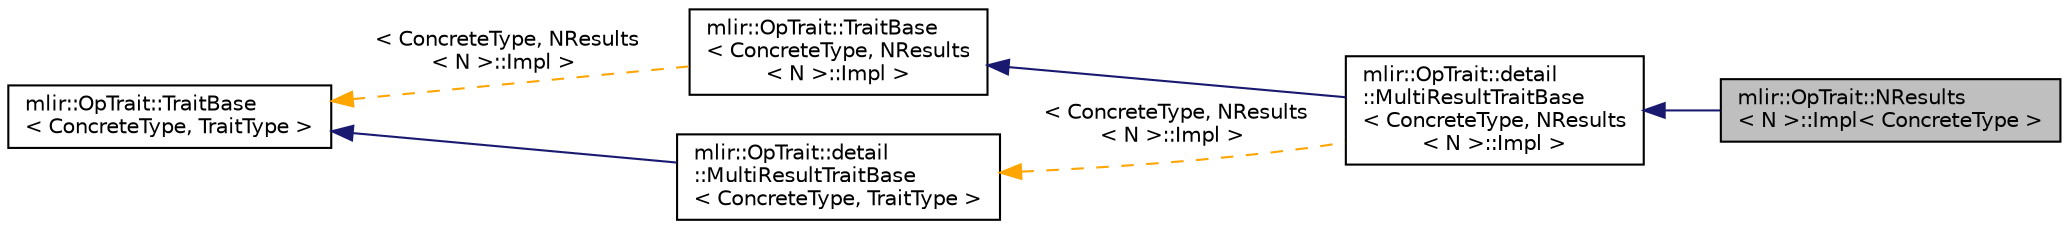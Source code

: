 digraph "mlir::OpTrait::NResults&lt; N &gt;::Impl&lt; ConcreteType &gt;"
{
  bgcolor="transparent";
  edge [fontname="Helvetica",fontsize="10",labelfontname="Helvetica",labelfontsize="10"];
  node [fontname="Helvetica",fontsize="10",shape=record];
  rankdir="LR";
  Node5 [label="mlir::OpTrait::NResults\l\< N \>::Impl\< ConcreteType \>",height=0.2,width=0.4,color="black", fillcolor="grey75", style="filled", fontcolor="black"];
  Node6 -> Node5 [dir="back",color="midnightblue",fontsize="10",style="solid",fontname="Helvetica"];
  Node6 [label="mlir::OpTrait::detail\l::MultiResultTraitBase\l\< ConcreteType, NResults\l\< N \>::Impl \>",height=0.2,width=0.4,color="black",URL="$structmlir_1_1OpTrait_1_1detail_1_1MultiResultTraitBase.html"];
  Node7 -> Node6 [dir="back",color="midnightblue",fontsize="10",style="solid",fontname="Helvetica"];
  Node7 [label="mlir::OpTrait::TraitBase\l\< ConcreteType, NResults\l\< N \>::Impl \>",height=0.2,width=0.4,color="black",URL="$classmlir_1_1OpTrait_1_1TraitBase.html"];
  Node8 -> Node7 [dir="back",color="orange",fontsize="10",style="dashed",label=" \< ConcreteType, NResults\l\< N \>::Impl \>" ,fontname="Helvetica"];
  Node8 [label="mlir::OpTrait::TraitBase\l\< ConcreteType, TraitType \>",height=0.2,width=0.4,color="black",URL="$classmlir_1_1OpTrait_1_1TraitBase.html",tooltip="Helper class for implementing traits. "];
  Node9 -> Node6 [dir="back",color="orange",fontsize="10",style="dashed",label=" \< ConcreteType, NResults\l\< N \>::Impl \>" ,fontname="Helvetica"];
  Node9 [label="mlir::OpTrait::detail\l::MultiResultTraitBase\l\< ConcreteType, TraitType \>",height=0.2,width=0.4,color="black",URL="$structmlir_1_1OpTrait_1_1detail_1_1MultiResultTraitBase.html",tooltip="Utility trait base that provides accessors for derived traits that have multiple results. "];
  Node8 -> Node9 [dir="back",color="midnightblue",fontsize="10",style="solid",fontname="Helvetica"];
}
